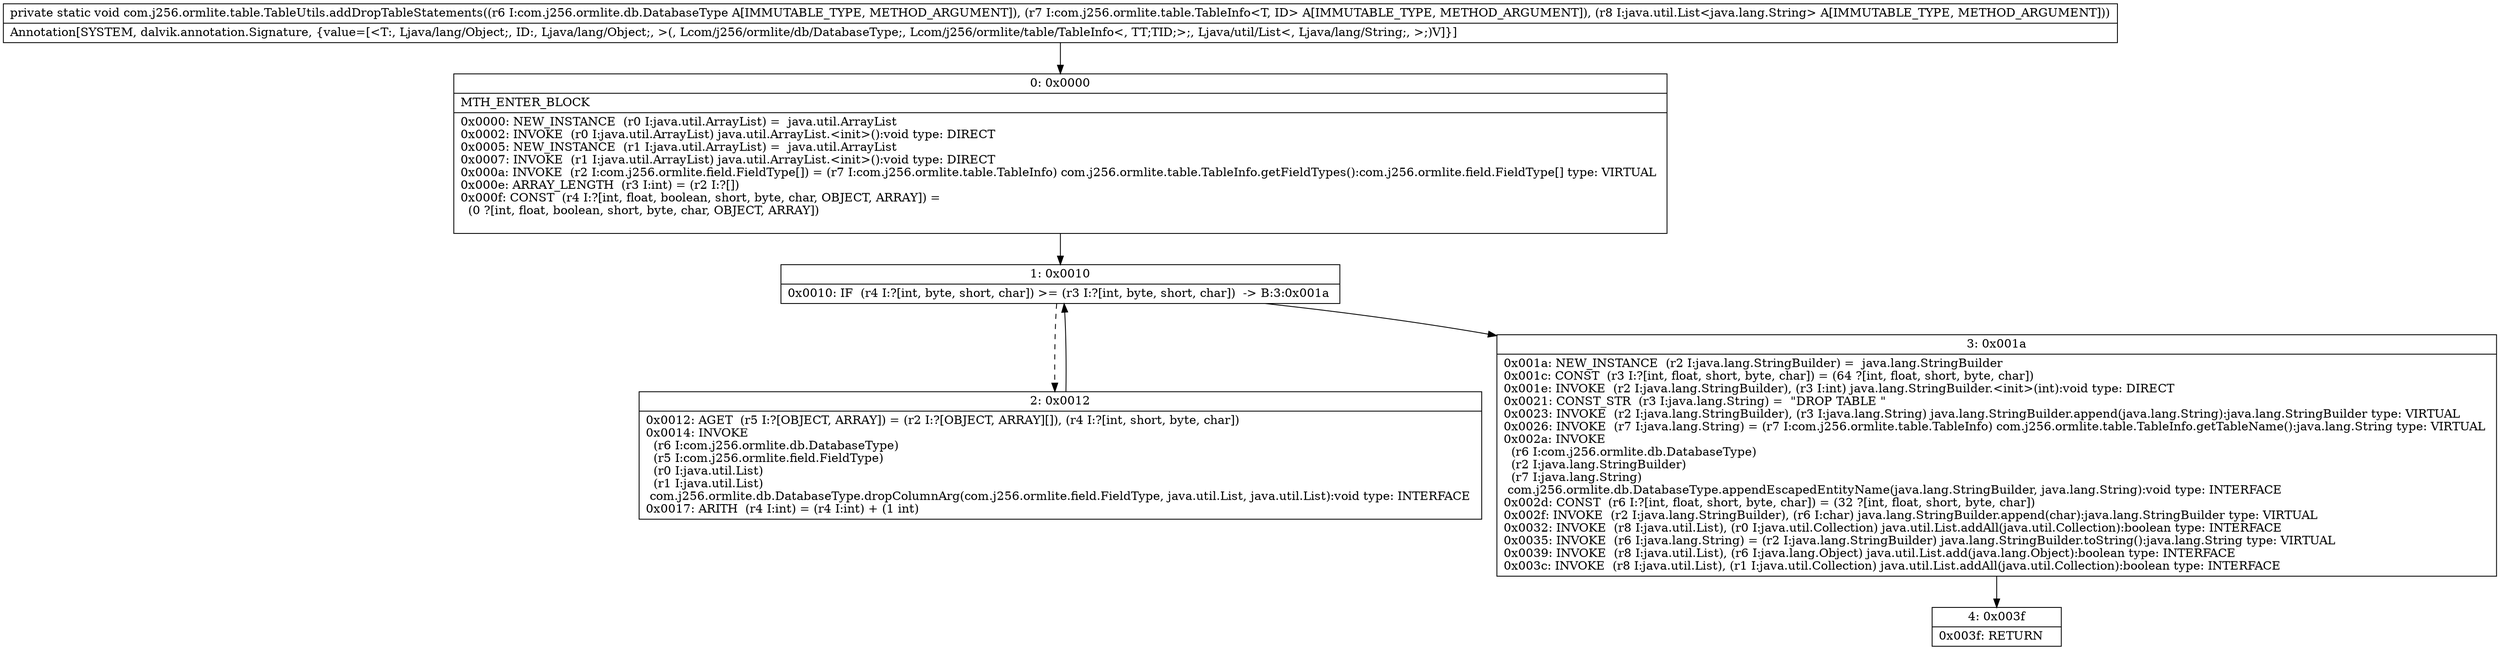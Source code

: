 digraph "CFG forcom.j256.ormlite.table.TableUtils.addDropTableStatements(Lcom\/j256\/ormlite\/db\/DatabaseType;Lcom\/j256\/ormlite\/table\/TableInfo;Ljava\/util\/List;)V" {
Node_0 [shape=record,label="{0\:\ 0x0000|MTH_ENTER_BLOCK\l|0x0000: NEW_INSTANCE  (r0 I:java.util.ArrayList) =  java.util.ArrayList \l0x0002: INVOKE  (r0 I:java.util.ArrayList) java.util.ArrayList.\<init\>():void type: DIRECT \l0x0005: NEW_INSTANCE  (r1 I:java.util.ArrayList) =  java.util.ArrayList \l0x0007: INVOKE  (r1 I:java.util.ArrayList) java.util.ArrayList.\<init\>():void type: DIRECT \l0x000a: INVOKE  (r2 I:com.j256.ormlite.field.FieldType[]) = (r7 I:com.j256.ormlite.table.TableInfo) com.j256.ormlite.table.TableInfo.getFieldTypes():com.j256.ormlite.field.FieldType[] type: VIRTUAL \l0x000e: ARRAY_LENGTH  (r3 I:int) = (r2 I:?[]) \l0x000f: CONST  (r4 I:?[int, float, boolean, short, byte, char, OBJECT, ARRAY]) = \l  (0 ?[int, float, boolean, short, byte, char, OBJECT, ARRAY])\l \l}"];
Node_1 [shape=record,label="{1\:\ 0x0010|0x0010: IF  (r4 I:?[int, byte, short, char]) \>= (r3 I:?[int, byte, short, char])  \-\> B:3:0x001a \l}"];
Node_2 [shape=record,label="{2\:\ 0x0012|0x0012: AGET  (r5 I:?[OBJECT, ARRAY]) = (r2 I:?[OBJECT, ARRAY][]), (r4 I:?[int, short, byte, char]) \l0x0014: INVOKE  \l  (r6 I:com.j256.ormlite.db.DatabaseType)\l  (r5 I:com.j256.ormlite.field.FieldType)\l  (r0 I:java.util.List)\l  (r1 I:java.util.List)\l com.j256.ormlite.db.DatabaseType.dropColumnArg(com.j256.ormlite.field.FieldType, java.util.List, java.util.List):void type: INTERFACE \l0x0017: ARITH  (r4 I:int) = (r4 I:int) + (1 int) \l}"];
Node_3 [shape=record,label="{3\:\ 0x001a|0x001a: NEW_INSTANCE  (r2 I:java.lang.StringBuilder) =  java.lang.StringBuilder \l0x001c: CONST  (r3 I:?[int, float, short, byte, char]) = (64 ?[int, float, short, byte, char]) \l0x001e: INVOKE  (r2 I:java.lang.StringBuilder), (r3 I:int) java.lang.StringBuilder.\<init\>(int):void type: DIRECT \l0x0021: CONST_STR  (r3 I:java.lang.String) =  \"DROP TABLE \" \l0x0023: INVOKE  (r2 I:java.lang.StringBuilder), (r3 I:java.lang.String) java.lang.StringBuilder.append(java.lang.String):java.lang.StringBuilder type: VIRTUAL \l0x0026: INVOKE  (r7 I:java.lang.String) = (r7 I:com.j256.ormlite.table.TableInfo) com.j256.ormlite.table.TableInfo.getTableName():java.lang.String type: VIRTUAL \l0x002a: INVOKE  \l  (r6 I:com.j256.ormlite.db.DatabaseType)\l  (r2 I:java.lang.StringBuilder)\l  (r7 I:java.lang.String)\l com.j256.ormlite.db.DatabaseType.appendEscapedEntityName(java.lang.StringBuilder, java.lang.String):void type: INTERFACE \l0x002d: CONST  (r6 I:?[int, float, short, byte, char]) = (32 ?[int, float, short, byte, char]) \l0x002f: INVOKE  (r2 I:java.lang.StringBuilder), (r6 I:char) java.lang.StringBuilder.append(char):java.lang.StringBuilder type: VIRTUAL \l0x0032: INVOKE  (r8 I:java.util.List), (r0 I:java.util.Collection) java.util.List.addAll(java.util.Collection):boolean type: INTERFACE \l0x0035: INVOKE  (r6 I:java.lang.String) = (r2 I:java.lang.StringBuilder) java.lang.StringBuilder.toString():java.lang.String type: VIRTUAL \l0x0039: INVOKE  (r8 I:java.util.List), (r6 I:java.lang.Object) java.util.List.add(java.lang.Object):boolean type: INTERFACE \l0x003c: INVOKE  (r8 I:java.util.List), (r1 I:java.util.Collection) java.util.List.addAll(java.util.Collection):boolean type: INTERFACE \l}"];
Node_4 [shape=record,label="{4\:\ 0x003f|0x003f: RETURN   \l}"];
MethodNode[shape=record,label="{private static void com.j256.ormlite.table.TableUtils.addDropTableStatements((r6 I:com.j256.ormlite.db.DatabaseType A[IMMUTABLE_TYPE, METHOD_ARGUMENT]), (r7 I:com.j256.ormlite.table.TableInfo\<T, ID\> A[IMMUTABLE_TYPE, METHOD_ARGUMENT]), (r8 I:java.util.List\<java.lang.String\> A[IMMUTABLE_TYPE, METHOD_ARGUMENT]))  | Annotation[SYSTEM, dalvik.annotation.Signature, \{value=[\<T:, Ljava\/lang\/Object;, ID:, Ljava\/lang\/Object;, \>(, Lcom\/j256\/ormlite\/db\/DatabaseType;, Lcom\/j256\/ormlite\/table\/TableInfo\<, TT;TID;\>;, Ljava\/util\/List\<, Ljava\/lang\/String;, \>;)V]\}]\l}"];
MethodNode -> Node_0;
Node_0 -> Node_1;
Node_1 -> Node_2[style=dashed];
Node_1 -> Node_3;
Node_2 -> Node_1;
Node_3 -> Node_4;
}

